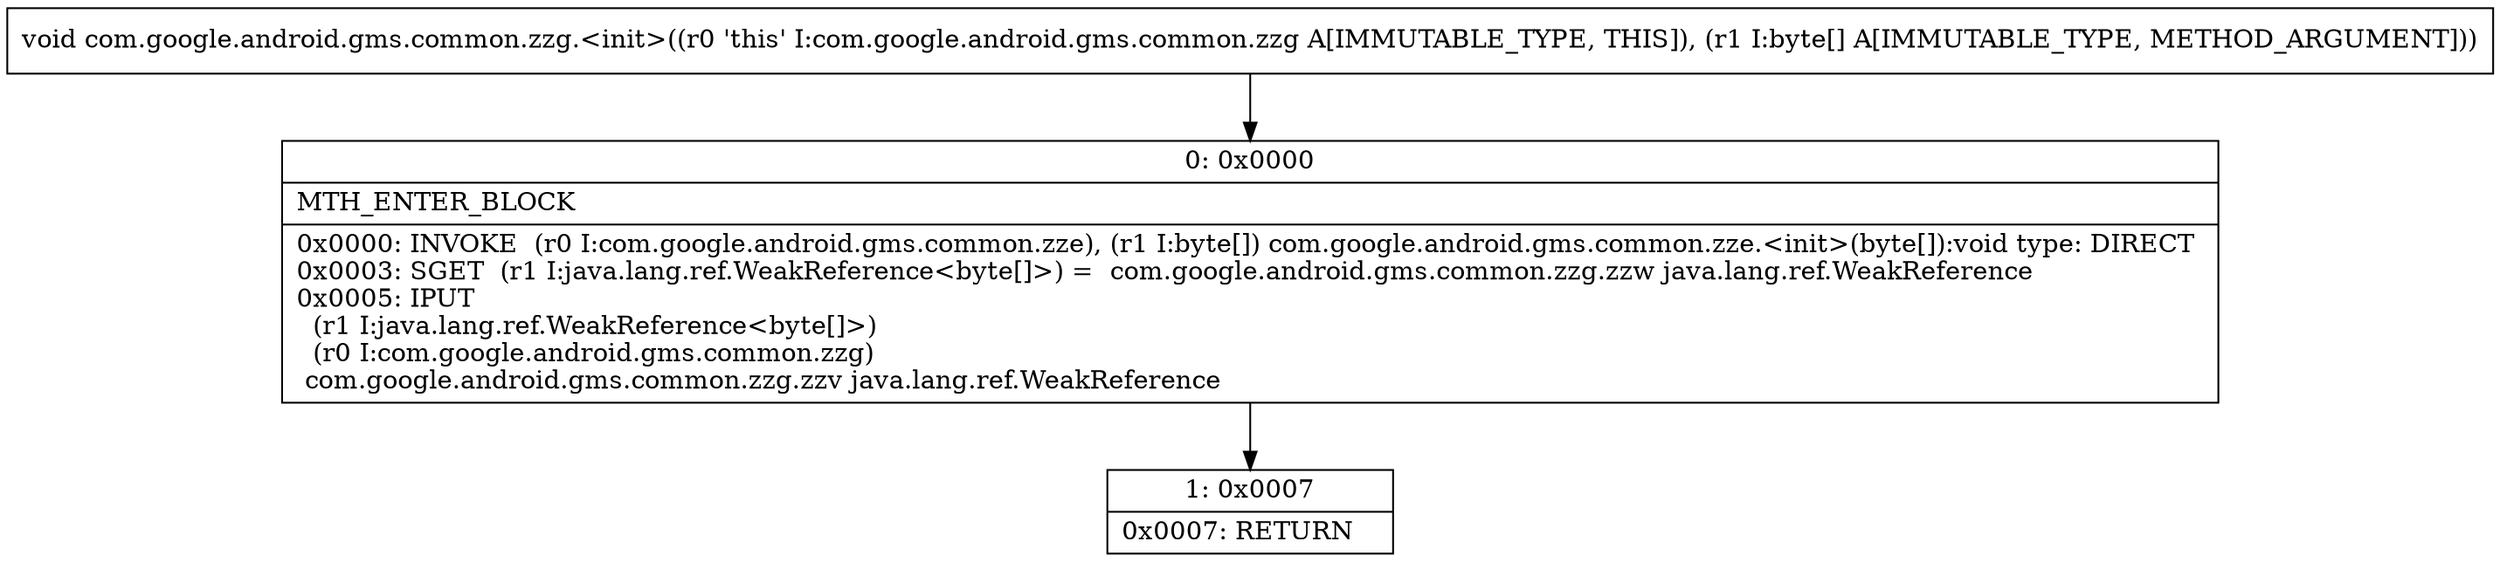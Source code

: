 digraph "CFG forcom.google.android.gms.common.zzg.\<init\>([B)V" {
Node_0 [shape=record,label="{0\:\ 0x0000|MTH_ENTER_BLOCK\l|0x0000: INVOKE  (r0 I:com.google.android.gms.common.zze), (r1 I:byte[]) com.google.android.gms.common.zze.\<init\>(byte[]):void type: DIRECT \l0x0003: SGET  (r1 I:java.lang.ref.WeakReference\<byte[]\>) =  com.google.android.gms.common.zzg.zzw java.lang.ref.WeakReference \l0x0005: IPUT  \l  (r1 I:java.lang.ref.WeakReference\<byte[]\>)\l  (r0 I:com.google.android.gms.common.zzg)\l com.google.android.gms.common.zzg.zzv java.lang.ref.WeakReference \l}"];
Node_1 [shape=record,label="{1\:\ 0x0007|0x0007: RETURN   \l}"];
MethodNode[shape=record,label="{void com.google.android.gms.common.zzg.\<init\>((r0 'this' I:com.google.android.gms.common.zzg A[IMMUTABLE_TYPE, THIS]), (r1 I:byte[] A[IMMUTABLE_TYPE, METHOD_ARGUMENT])) }"];
MethodNode -> Node_0;
Node_0 -> Node_1;
}

